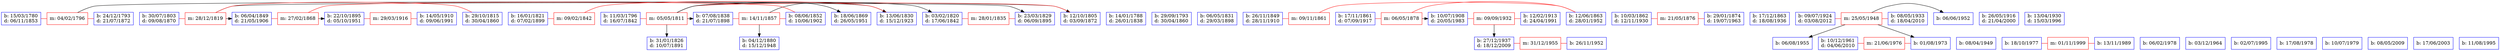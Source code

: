 digraph familyTree {
node [shape=box style=solid color=blue]
p00000001 [label="b: 15/03/1780\nd: 06/11/1853"]
p00000001 -> m00000002 [color=red arrowhead=none]
m00000002 -> p00000004 [color=red arrowhead=none]
m00000002 [shape=box color=red label="m: 04/02/1796"]
{ rank = same; p00000001 p00000004 m00000002; }
m00000002 -> p00000007
{ rank = same; p00000001 p00000007; }
p00000002 [label="b: 14/01/1788\nd: 26/01/1838"]
{ rank = same; p00000002 p00000012; }
p00000003 [label="b: 29/09/1793\nd: 30/04/1860"]
{ rank = same; p00000003 p00000012; }
p00000004 [label="b: 24/12/1793\nd: 21/07/1872"]
{ rank = same; p00000004 p00000012; }
p00000005 [label="b: 11/03/1796\nd: 16/07/1842"]
p00000005 -> m00000003 [color=red arrowhead=none]
m00000003 -> p00000007 [color=red arrowhead=none]
m00000003 [shape=box color=red label="m: 05/05/1811"]
{ rank = same; p00000005 p00000007 m00000003; }
m00000003 -> p00000009
m00000003 -> p00000011
m00000003 -> p00000013
m00000003 -> p00000015
{ rank = same; p00000005 p00000012; }
p00000006 [label="b: 30/07/1803\nd: 09/08/1870"]
p00000006 -> m00000004 [color=red arrowhead=none]
m00000004 -> p00000008 [color=red arrowhead=none]
m00000004 [shape=box color=red label="m: 28/12/1819"]
{ rank = same; p00000006 p00000008 m00000004; }
m00000004 -> p00000012
m00000004 -> p00000016
{ rank = same; p00000006 p00000012; }
p00000007 [label="b: 12/10/1805\nd: 03/09/1872"]
p00000008 [label="b: 29/10/1815\nd: 30/04/1860"]
{ rank = same; p00000008 p00000023; }
p00000009 [label="b: 03/02/1820\nd: 17/06/1842"]
p00000009 -> m00000005 [color=red arrowhead=none]
m00000005 -> p00000012 [color=red arrowhead=none]
m00000005 [shape=box color=red label="m: 28/01/1835"]
{ rank = same; p00000009 p00000012 m00000005; }
p00000010 [label="b: 16/01/1821\nd: 07/02/1899"]
p00000010 -> m00000006 [color=red arrowhead=none]
m00000006 -> p00000013 [color=red arrowhead=none]
m00000006 [shape=box color=red label="m: 09/02/1842"]
{ rank = same; p00000010 p00000013 m00000006; }
{ rank = same; p00000010 p00000023; }
p00000011 [label="b: 31/01/1826\nd: 10/07/1891"]
p00000012 [label="b: 23/03/1829\nd: 06/09/1895"]
p00000013 [label="b: 13/06/1830\nd: 15/12/1923"]
p00000014 [label="b: 06/05/1831\nd: 29/03/1898"]
{ rank = same; p00000014 p00000023; }
p00000015 [label="b: 07/08/1838\nd: 21/07/1898"]
p00000015 -> m00000007 [color=red arrowhead=none]
m00000007 -> p00000018 [color=red arrowhead=none]
m00000007 [shape=box color=red label="m: 14/11/1857"]
{ rank = same; p00000015 p00000018 m00000007; }
m00000007 -> p00000023
m00000007 -> p00000025
p00000017 [label="b: 26/11/1849\nd: 28/11/1910"]
p00000017 -> m00000009 [color=red arrowhead=none]
m00000009 -> p00000021 [color=red arrowhead=none]
m00000009 [shape=box color=red label="m: 09/11/1861"]
{ rank = same; p00000017 p00000021 m00000009; }
{ rank = same; p00000017 p00000023; }
p00000016 [label="b: 06/04/1849\nd: 21/05/1906"]
p00000016 -> m00000008 [color=red arrowhead=none]
m00000008 -> p00000018 [color=red arrowhead=none]
m00000008 [shape=box color=red label="m: 27/02/1868"]
{ rank = same; p00000016 p00000018 m00000008; }
m00000008 -> p00000026
p00000019 [label="b: 17/11/1861\nd: 07/09/1917"]
p00000019 -> m00000010 [color=red arrowhead=none]
m00000010 -> p00000021 [color=red arrowhead=none]
m00000010 [shape=box color=red label="m: 06/05/1878"]
{ rank = same; p00000019 p00000021 m00000010; }
m00000010 -> p00000027
{ rank = same; p00000019 p00000027; }
p00000018 [label="b: 08/06/1852\nd: 10/06/1902"]
{ rank = same; p00000018 p00000023; }
p00000021 [label="b: 12/06/1863\nd: 28/01/1952"]
{ rank = same; p00000021 p00000027; }
p00000020 [label="b: 10/03/1862\nd: 12/11/1930"]
p00000020 -> m00000011 [color=red arrowhead=none]
m00000011 -> p00000024 [color=red arrowhead=none]
m00000011 [shape=box color=red label="m: 21/05/1876"]
{ rank = same; p00000020 p00000024 m00000011; }
{ rank = same; p00000020 p00000027; }
p00000023 [label="b: 18/06/1869\nd: 26/05/1951"]
p00000022 [label="b: 17/12/1863\nd: 18/08/1936"]
{ rank = same; p00000022 p00000036; }
p00000025 [label="b: 04/12/1880\nd: 15/12/1948"]
p00000024 [label="b: 29/01/1874\nd: 19/07/1963"]
{ rank = same; p00000024 p00000036; }
p00000027 [label="b: 10/07/1908\nd: 20/05/1983"]
p00000027 -> m00000013 [color=red arrowhead=none]
m00000013 -> p00000029 [color=red arrowhead=none]
m00000013 [shape=box color=red label="m: 09/09/1932"]
{ rank = same; p00000027 p00000029 m00000013; }
m00000013 -> p00000034
p00000026 [label="b: 22/10/1895\nd: 05/10/1951"]
p00000026 -> m00000012 [color=red arrowhead=none]
m00000012 -> p00000028 [color=red arrowhead=none]
m00000012 [shape=box color=red label="m: 29/03/1916"]
{ rank = same; p00000026 p00000028 m00000012; }
p00000029 [label="b: 12/02/1913\nd: 24/04/1991"]
{ rank = same; p00000029 p00000036; }
p00000028 [label="b: 14/05/1910\nd: 09/06/1991"]
{ rank = same; p00000028 p00000036; }
p00000031 [label="b: 09/07/1924\nd: 03/08/2012"]
p00000031 -> m00000014 [color=red arrowhead=none]
m00000014 -> p00000033 [color=red arrowhead=none]
m00000014 [shape=box color=red label="m: 25/05/1948"]
{ rank = same; p00000031 p00000033 m00000014; }
m00000014 -> p00000036
m00000014 -> p00000038
m00000014 -> p00000041
{ rank = same; p00000031 p00000036; }
p00000030 [label="b: 26/05/1916\nd: 21/04/2000"]
{ rank = same; p00000030 p00000036; }
p00000034 [label="b: 27/12/1937\nd: 18/12/2009"]
p00000034 -> m00000015 [color=red arrowhead=none]
m00000015 -> p00000037 [color=red arrowhead=none]
m00000015 [shape=box color=red label="m: 31/12/1955"]
{ rank = same; p00000034 p00000037 m00000015; }
p00000035 [label="b: 08/04/1949"]
{ rank = same; p00000035 p00000041; }
p00000032 [label="b: 13/04/1930\nd: 15/03/1996"]
{ rank = same; p00000032 p00000036; }
p00000033 [label="b: 08/05/1933\nd: 18/04/2010"]
{ rank = same; p00000033 p00000036; }
p00000038 [label="b: 06/08/1955"]
p00000039 [label="b: 10/12/1961\nd: 04/06/2010"]
p00000039 -> m00000016 [color=red arrowhead=none]
m00000016 -> p00000041 [color=red arrowhead=none]
m00000016 [shape=box color=red label="m: 21/06/1976"]
{ rank = same; p00000039 p00000041 m00000016; }
{ rank = same; p00000039 p00000041; }
p00000036 [label="b: 06/06/1952"]
p00000037 [label="b: 26/11/1952"]
{ rank = same; p00000037 p00000041; }
p00000042 [label="b: 18/10/1977"]
p00000042 -> m00000017 [color=red arrowhead=none]
m00000017 -> p00000046 [color=red arrowhead=none]
m00000017 [shape=box color=red label="m: 01/11/1999"]
{ rank = same; p00000042 p00000046 m00000017; }
{ rank = same; p00000042 p00000041; }
p00000043 [label="b: 06/02/1978"]
{ rank = same; p00000043 p00000041; }
p00000040 [label="b: 03/12/1964"]
{ rank = same; p00000040 p00000041; }
p00000041 [label="b: 01/08/1973"]
p00000046 [label="b: 13/11/1989"]
{ rank = same; p00000046 p00000041; }
p00000047 [label="b: 02/07/1995"]
{ rank = same; p00000047 p00000041; }
p00000044 [label="b: 17/08/1978"]
{ rank = same; p00000044 p00000041; }
p00000045 [label="b: 10/07/1979"]
{ rank = same; p00000045 p00000041; }
p00000050 [label="b: 08/05/2009"]
{ rank = same; p00000050 p00000041; }
p00000049 [label="b: 17/06/2003"]
{ rank = same; p00000049 p00000041; }
p00000048 [label="b: 11/08/1995"]
{ rank = same; p00000048 p00000041; }
}
